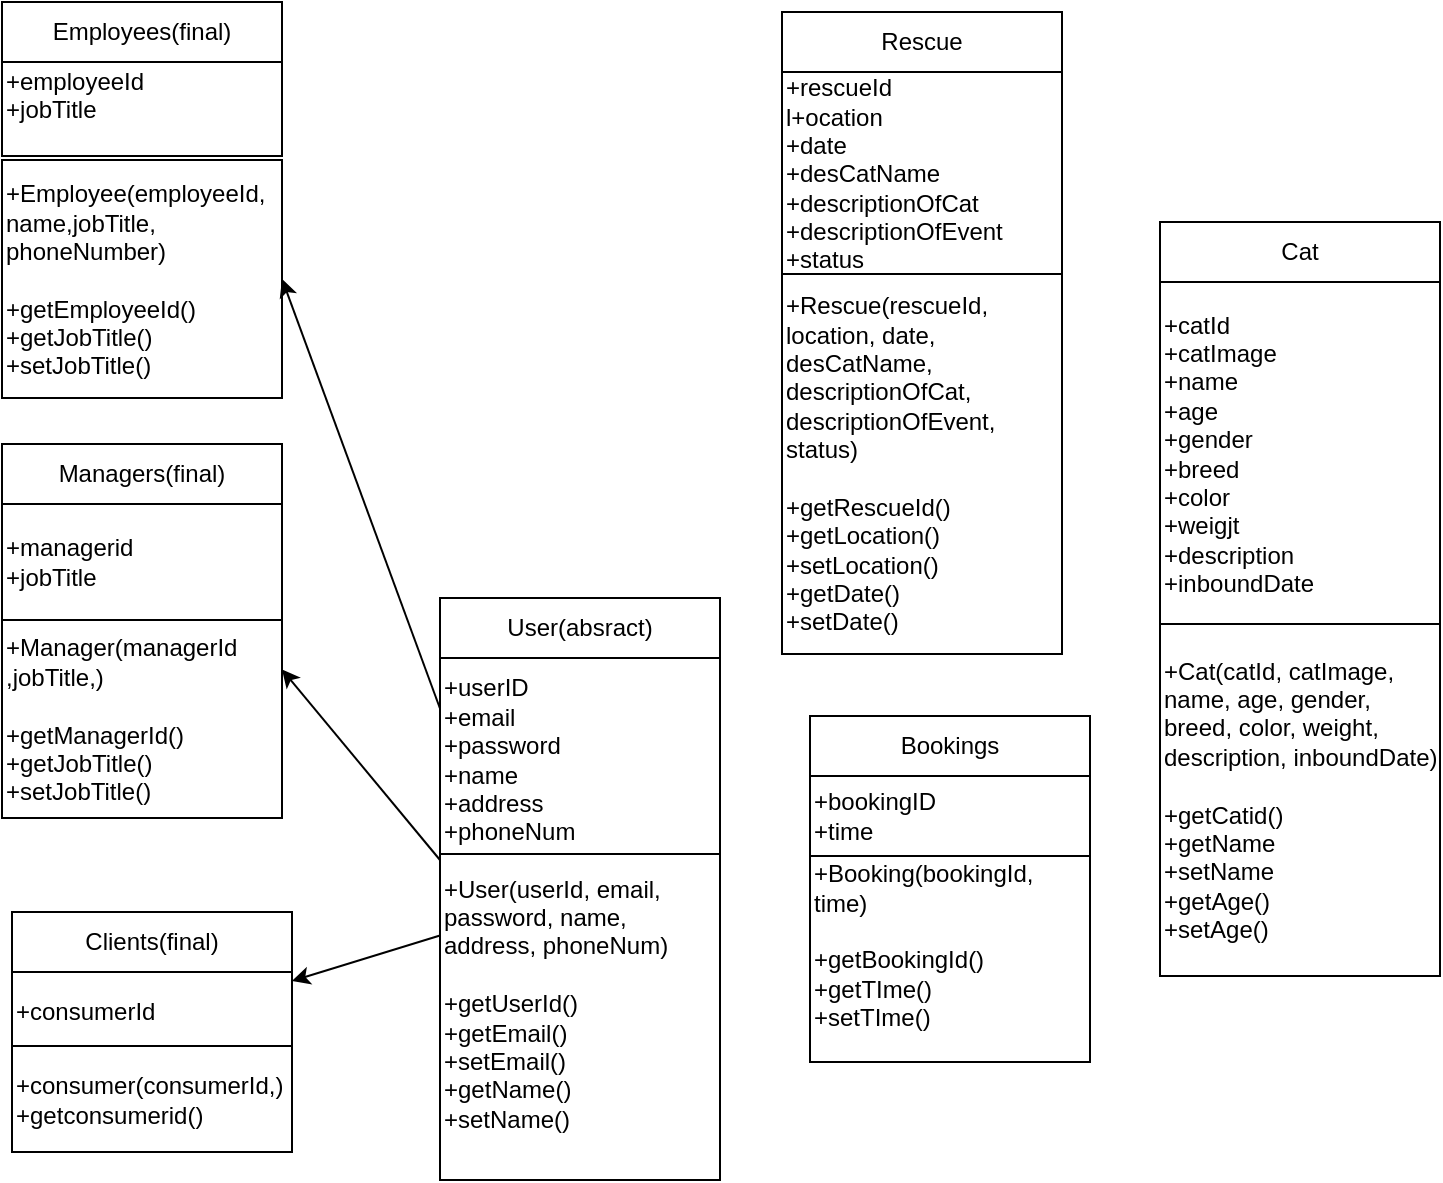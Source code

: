 <mxfile version="26.1.1">
  <diagram name="Page-1" id="BPb7KUuqTN_WfBmcmn8l">
    <mxGraphModel dx="2217" dy="1853" grid="0" gridSize="10" guides="1" tooltips="1" connect="1" arrows="1" fold="1" page="0" pageScale="1" pageWidth="850" pageHeight="1100" math="0" shadow="0">
      <root>
        <mxCell id="0" />
        <mxCell id="1" parent="0" />
        <mxCell id="NuwVipmZnlm5jZXnKbMI-6" value="User(absract)" style="swimlane;fontStyle=0;childLayout=stackLayout;horizontal=1;startSize=30;horizontalStack=0;resizeParent=1;resizeParentMax=0;resizeLast=0;collapsible=1;marginBottom=0;whiteSpace=wrap;html=1;" parent="1" vertex="1">
          <mxGeometry x="-758" y="-128" width="140" height="131" as="geometry" />
        </mxCell>
        <mxCell id="NuwVipmZnlm5jZXnKbMI-10" value="+userID&lt;div&gt;+email&lt;/div&gt;&lt;div&gt;+password&lt;/div&gt;&lt;div&gt;+name&lt;/div&gt;&lt;div&gt;+address&lt;/div&gt;&lt;div&gt;+phoneNum&lt;/div&gt;" style="rounded=0;whiteSpace=wrap;html=1;align=left;" parent="NuwVipmZnlm5jZXnKbMI-6" vertex="1">
          <mxGeometry y="30" width="140" height="101" as="geometry" />
        </mxCell>
        <mxCell id="NuwVipmZnlm5jZXnKbMI-11" style="edgeStyle=none;curved=1;rounded=0;orthogonalLoop=1;jettySize=auto;html=1;exitX=0.5;exitY=1;exitDx=0;exitDy=0;fontSize=12;startSize=8;endSize=8;" parent="NuwVipmZnlm5jZXnKbMI-6" source="NuwVipmZnlm5jZXnKbMI-10" target="NuwVipmZnlm5jZXnKbMI-10" edge="1">
          <mxGeometry relative="1" as="geometry" />
        </mxCell>
        <mxCell id="NuwVipmZnlm5jZXnKbMI-12" value="&lt;div style=&quot;&quot;&gt;&lt;span style=&quot;background-color: transparent;&quot;&gt;+User(userId, email, password, name, address, phoneNum)&lt;/span&gt;&lt;/div&gt;&lt;div style=&quot;&quot;&gt;&lt;span style=&quot;background-color: transparent;&quot;&gt;&lt;br&gt;&lt;/span&gt;&lt;/div&gt;&lt;div style=&quot;&quot;&gt;&lt;span style=&quot;background-color: transparent; color: light-dark(rgb(0, 0, 0), rgb(255, 255, 255));&quot;&gt;+getUserId()&lt;/span&gt;&lt;/div&gt;&lt;div style=&quot;&quot;&gt;+getEmail()&lt;/div&gt;&lt;div style=&quot;&quot;&gt;+setEmail()&lt;/div&gt;&lt;div style=&quot;&quot;&gt;+getName()&lt;/div&gt;&lt;div style=&quot;&quot;&gt;+setName()&lt;/div&gt;&lt;div&gt;&lt;br&gt;&lt;/div&gt;" style="rounded=0;whiteSpace=wrap;html=1;align=left;" parent="1" vertex="1">
          <mxGeometry x="-758" width="140" height="163" as="geometry" />
        </mxCell>
        <mxCell id="NuwVipmZnlm5jZXnKbMI-13" value="Bookings" style="swimlane;fontStyle=0;childLayout=stackLayout;horizontal=1;startSize=30;horizontalStack=0;resizeParent=1;resizeParentMax=0;resizeLast=0;collapsible=1;marginBottom=0;whiteSpace=wrap;html=1;" parent="1" vertex="1">
          <mxGeometry x="-573" y="-69" width="140" height="70" as="geometry" />
        </mxCell>
        <mxCell id="NuwVipmZnlm5jZXnKbMI-14" value="+bookingID&lt;br&gt;&lt;div&gt;+time&lt;/div&gt;" style="rounded=0;whiteSpace=wrap;html=1;align=left;" parent="NuwVipmZnlm5jZXnKbMI-13" vertex="1">
          <mxGeometry y="30" width="140" height="40" as="geometry" />
        </mxCell>
        <mxCell id="NuwVipmZnlm5jZXnKbMI-15" style="edgeStyle=none;curved=1;rounded=0;orthogonalLoop=1;jettySize=auto;html=1;exitX=0.5;exitY=1;exitDx=0;exitDy=0;fontSize=12;startSize=8;endSize=8;" parent="NuwVipmZnlm5jZXnKbMI-13" source="NuwVipmZnlm5jZXnKbMI-14" target="NuwVipmZnlm5jZXnKbMI-14" edge="1">
          <mxGeometry relative="1" as="geometry" />
        </mxCell>
        <mxCell id="NuwVipmZnlm5jZXnKbMI-16" value="&lt;div style=&quot;&quot;&gt;+Booking(bookingId, time)&lt;/div&gt;&lt;div style=&quot;&quot;&gt;&lt;br&gt;&lt;/div&gt;&lt;div style=&quot;&quot;&gt;+getBookingId()&lt;/div&gt;&lt;div style=&quot;&quot;&gt;+getTIme()&lt;/div&gt;&lt;div style=&quot;&quot;&gt;+setTIme()&lt;/div&gt;&lt;div style=&quot;&quot;&gt;&lt;br&gt;&lt;/div&gt;" style="rounded=0;whiteSpace=wrap;html=1;align=left;" parent="1" vertex="1">
          <mxGeometry x="-573" y="1" width="140" height="103" as="geometry" />
        </mxCell>
        <mxCell id="NuwVipmZnlm5jZXnKbMI-17" value="Cat" style="swimlane;fontStyle=0;childLayout=stackLayout;horizontal=1;startSize=30;horizontalStack=0;resizeParent=1;resizeParentMax=0;resizeLast=0;collapsible=1;marginBottom=0;whiteSpace=wrap;html=1;" parent="1" vertex="1">
          <mxGeometry x="-398" y="-316" width="140" height="201" as="geometry" />
        </mxCell>
        <mxCell id="NuwVipmZnlm5jZXnKbMI-19" style="edgeStyle=none;curved=1;rounded=0;orthogonalLoop=1;jettySize=auto;html=1;exitX=0.5;exitY=1;exitDx=0;exitDy=0;fontSize=12;startSize=8;endSize=8;" parent="NuwVipmZnlm5jZXnKbMI-17" source="NuwVipmZnlm5jZXnKbMI-18" target="NuwVipmZnlm5jZXnKbMI-18" edge="1">
          <mxGeometry relative="1" as="geometry" />
        </mxCell>
        <mxCell id="NuwVipmZnlm5jZXnKbMI-18" value="+catId&lt;div&gt;+catImage&lt;/div&gt;&lt;div&gt;+name&lt;/div&gt;&lt;div&gt;+age&lt;/div&gt;&lt;div&gt;+gender&lt;/div&gt;&lt;div&gt;+breed&lt;/div&gt;&lt;div&gt;+color&lt;/div&gt;&lt;div&gt;+weigjt&lt;/div&gt;&lt;div&gt;+description&lt;/div&gt;&lt;div&gt;+inboundDate&lt;/div&gt;" style="rounded=0;whiteSpace=wrap;html=1;align=left;" parent="NuwVipmZnlm5jZXnKbMI-17" vertex="1">
          <mxGeometry y="30" width="140" height="171" as="geometry" />
        </mxCell>
        <mxCell id="NuwVipmZnlm5jZXnKbMI-20" value="&lt;div style=&quot;&quot;&gt;+Cat(catId, catImage, name, age, gender, breed, color, weight, description, inboundDate)&lt;/div&gt;&lt;div style=&quot;&quot;&gt;&lt;br&gt;&lt;/div&gt;&lt;div style=&quot;&quot;&gt;+getCatid()&lt;/div&gt;&lt;div style=&quot;&quot;&gt;+getName&lt;/div&gt;&lt;div style=&quot;&quot;&gt;+setName&lt;/div&gt;&lt;div style=&quot;&quot;&gt;+getAge()&lt;/div&gt;&lt;div style=&quot;&quot;&gt;+setAge()&lt;/div&gt;" style="rounded=0;whiteSpace=wrap;html=1;align=left;" parent="1" vertex="1">
          <mxGeometry x="-398" y="-115" width="140" height="176" as="geometry" />
        </mxCell>
        <mxCell id="NuwVipmZnlm5jZXnKbMI-21" value="Managers(final)" style="swimlane;fontStyle=0;childLayout=stackLayout;horizontal=1;startSize=30;horizontalStack=0;resizeParent=1;resizeParentMax=0;resizeLast=0;collapsible=1;marginBottom=0;whiteSpace=wrap;html=1;" parent="1" vertex="1">
          <mxGeometry x="-977" y="-205" width="140" height="88" as="geometry" />
        </mxCell>
        <mxCell id="NuwVipmZnlm5jZXnKbMI-22" value="+managerid&lt;div&gt;+j&lt;span style=&quot;background-color: transparent; color: light-dark(rgb(0, 0, 0), rgb(255, 255, 255));&quot;&gt;obTitle&lt;/span&gt;&lt;/div&gt;" style="rounded=0;whiteSpace=wrap;html=1;align=left;" parent="NuwVipmZnlm5jZXnKbMI-21" vertex="1">
          <mxGeometry y="30" width="140" height="58" as="geometry" />
        </mxCell>
        <mxCell id="NuwVipmZnlm5jZXnKbMI-23" style="edgeStyle=none;curved=1;rounded=0;orthogonalLoop=1;jettySize=auto;html=1;exitX=0.5;exitY=1;exitDx=0;exitDy=0;fontSize=12;startSize=8;endSize=8;" parent="NuwVipmZnlm5jZXnKbMI-21" source="NuwVipmZnlm5jZXnKbMI-22" target="NuwVipmZnlm5jZXnKbMI-22" edge="1">
          <mxGeometry relative="1" as="geometry" />
        </mxCell>
        <mxCell id="NuwVipmZnlm5jZXnKbMI-24" value="&lt;div style=&quot;&quot;&gt;&lt;div&gt;+Manager(managerId&lt;/div&gt;&lt;div&gt;,jobTitle,&lt;span style=&quot;background-color: transparent; color: light-dark(rgb(0, 0, 0), rgb(255, 255, 255));&quot;&gt;)&lt;/span&gt;&lt;/div&gt;&lt;div&gt;&lt;br&gt;&lt;/div&gt;&lt;/div&gt;&lt;div style=&quot;&quot;&gt;+getManagerId()&lt;/div&gt;&lt;div style=&quot;&quot;&gt;+getJobTitle()&lt;/div&gt;&lt;div style=&quot;&quot;&gt;+setJobTitle()&lt;/div&gt;" style="rounded=0;whiteSpace=wrap;html=1;align=left;" parent="1" vertex="1">
          <mxGeometry x="-977" y="-117" width="140" height="99" as="geometry" />
        </mxCell>
        <mxCell id="NuwVipmZnlm5jZXnKbMI-25" value="Rescue" style="swimlane;fontStyle=0;childLayout=stackLayout;horizontal=1;startSize=30;horizontalStack=0;resizeParent=1;resizeParentMax=0;resizeLast=0;collapsible=1;marginBottom=0;whiteSpace=wrap;html=1;" parent="1" vertex="1">
          <mxGeometry x="-587" y="-421" width="140" height="131" as="geometry" />
        </mxCell>
        <mxCell id="NuwVipmZnlm5jZXnKbMI-26" value="+rescueId&lt;div&gt;l+ocation&lt;/div&gt;&lt;div&gt;+date&lt;/div&gt;&lt;div&gt;+desCatName&lt;/div&gt;&lt;div&gt;+descriptionOfCat&lt;/div&gt;&lt;div&gt;+descriptionOfEvent&lt;/div&gt;&lt;div&gt;+status&lt;/div&gt;" style="rounded=0;whiteSpace=wrap;html=1;align=left;" parent="NuwVipmZnlm5jZXnKbMI-25" vertex="1">
          <mxGeometry y="30" width="140" height="101" as="geometry" />
        </mxCell>
        <mxCell id="NuwVipmZnlm5jZXnKbMI-27" style="edgeStyle=none;curved=1;rounded=0;orthogonalLoop=1;jettySize=auto;html=1;exitX=0.5;exitY=1;exitDx=0;exitDy=0;fontSize=12;startSize=8;endSize=8;" parent="NuwVipmZnlm5jZXnKbMI-25" source="NuwVipmZnlm5jZXnKbMI-26" target="NuwVipmZnlm5jZXnKbMI-26" edge="1">
          <mxGeometry relative="1" as="geometry" />
        </mxCell>
        <mxCell id="NuwVipmZnlm5jZXnKbMI-28" value="&lt;div style=&quot;&quot;&gt;+Rescue(rescueId, location, date, desCatName, descriptionOfCat, descriptionOfEvent, status)&lt;/div&gt;&lt;div style=&quot;&quot;&gt;&lt;br&gt;&lt;/div&gt;&lt;div style=&quot;&quot;&gt;+getRescueId()&lt;/div&gt;&lt;div style=&quot;&quot;&gt;+getLocation()&lt;/div&gt;&lt;div style=&quot;&quot;&gt;+setLocation()&lt;/div&gt;&lt;div style=&quot;&quot;&gt;+getDate()&lt;/div&gt;&lt;div style=&quot;&quot;&gt;+setDate()&lt;/div&gt;" style="rounded=0;whiteSpace=wrap;html=1;align=left;" parent="1" vertex="1">
          <mxGeometry x="-587" y="-290" width="140" height="190" as="geometry" />
        </mxCell>
        <mxCell id="lUxtXO4XZfKJDtzL8v3r-5" value="Clients(final)" style="swimlane;fontStyle=0;childLayout=stackLayout;horizontal=1;startSize=30;horizontalStack=0;resizeParent=1;resizeParentMax=0;resizeLast=0;collapsible=1;marginBottom=0;whiteSpace=wrap;html=1;" parent="1" vertex="1">
          <mxGeometry x="-972" y="29" width="140" height="69" as="geometry" />
        </mxCell>
        <mxCell id="lUxtXO4XZfKJDtzL8v3r-6" value="+consumerId" style="rounded=0;whiteSpace=wrap;html=1;align=left;" parent="lUxtXO4XZfKJDtzL8v3r-5" vertex="1">
          <mxGeometry y="30" width="140" height="39" as="geometry" />
        </mxCell>
        <mxCell id="lUxtXO4XZfKJDtzL8v3r-7" style="edgeStyle=none;curved=1;rounded=0;orthogonalLoop=1;jettySize=auto;html=1;exitX=0.5;exitY=1;exitDx=0;exitDy=0;fontSize=12;startSize=8;endSize=8;" parent="lUxtXO4XZfKJDtzL8v3r-5" source="lUxtXO4XZfKJDtzL8v3r-6" target="lUxtXO4XZfKJDtzL8v3r-6" edge="1">
          <mxGeometry relative="1" as="geometry" />
        </mxCell>
        <mxCell id="lUxtXO4XZfKJDtzL8v3r-8" value="&lt;div style=&quot;&quot;&gt;&lt;div&gt;+consumer(consumerId,&lt;span style=&quot;background-color: transparent; color: light-dark(rgb(0, 0, 0), rgb(255, 255, 255));&quot;&gt;)&lt;/span&gt;&lt;/div&gt;&lt;/div&gt;&lt;div style=&quot;&quot;&gt;+getconsumerid()&lt;br&gt;&lt;/div&gt;" style="rounded=0;whiteSpace=wrap;html=1;align=left;" parent="1" vertex="1">
          <mxGeometry x="-972" y="96" width="140" height="53" as="geometry" />
        </mxCell>
        <mxCell id="lUxtXO4XZfKJDtzL8v3r-9" value="Employees(final)" style="swimlane;fontStyle=0;childLayout=stackLayout;horizontal=1;startSize=30;horizontalStack=0;resizeParent=1;resizeParentMax=0;resizeLast=0;collapsible=1;marginBottom=0;whiteSpace=wrap;html=1;" parent="1" vertex="1">
          <mxGeometry x="-977" y="-426" width="140" height="77" as="geometry" />
        </mxCell>
        <mxCell id="lUxtXO4XZfKJDtzL8v3r-11" style="edgeStyle=none;curved=1;rounded=0;orthogonalLoop=1;jettySize=auto;html=1;exitX=0.5;exitY=1;exitDx=0;exitDy=0;fontSize=12;startSize=8;endSize=8;" parent="lUxtXO4XZfKJDtzL8v3r-9" source="lUxtXO4XZfKJDtzL8v3r-10" target="lUxtXO4XZfKJDtzL8v3r-10" edge="1">
          <mxGeometry relative="1" as="geometry" />
        </mxCell>
        <mxCell id="lUxtXO4XZfKJDtzL8v3r-10" value="+employeeId&lt;div&gt;+j&lt;span style=&quot;background-color: transparent; color: light-dark(rgb(0, 0, 0), rgb(255, 255, 255));&quot;&gt;obTitle&lt;/span&gt;&lt;/div&gt;&lt;div&gt;&lt;br&gt;&lt;/div&gt;" style="rounded=0;whiteSpace=wrap;html=1;align=left;" parent="lUxtXO4XZfKJDtzL8v3r-9" vertex="1">
          <mxGeometry y="30" width="140" height="47" as="geometry" />
        </mxCell>
        <mxCell id="lUxtXO4XZfKJDtzL8v3r-12" value="&lt;div style=&quot;&quot;&gt;&lt;div&gt;+Employee(employeeId, name,jobTitle,&lt;/div&gt;&lt;div&gt;phoneNumber)&lt;/div&gt;&lt;div&gt;&lt;br&gt;&lt;/div&gt;&lt;/div&gt;&lt;div style=&quot;&quot;&gt;+getEmployeeId()&lt;/div&gt;&lt;div style=&quot;&quot;&gt;+getJobTitle()&lt;/div&gt;&lt;div style=&quot;&quot;&gt;+setJobTitle()&lt;/div&gt;" style="rounded=0;whiteSpace=wrap;html=1;align=left;" parent="1" vertex="1">
          <mxGeometry x="-977" y="-347" width="140" height="119" as="geometry" />
        </mxCell>
        <mxCell id="lUxtXO4XZfKJDtzL8v3r-13" style="edgeStyle=none;curved=1;rounded=0;orthogonalLoop=1;jettySize=auto;html=1;exitX=0.5;exitY=1;exitDx=0;exitDy=0;fontSize=12;startSize=8;endSize=8;" parent="1" source="lUxtXO4XZfKJDtzL8v3r-8" target="lUxtXO4XZfKJDtzL8v3r-8" edge="1">
          <mxGeometry relative="1" as="geometry" />
        </mxCell>
        <mxCell id="2AAPdXGFDxaCkMmqGYCO-7" value="" style="endArrow=classic;html=1;rounded=0;entryX=1;entryY=0.25;entryDx=0;entryDy=0;exitX=0;exitY=1;exitDx=0;exitDy=0;" edge="1" parent="1" source="NuwVipmZnlm5jZXnKbMI-10" target="NuwVipmZnlm5jZXnKbMI-24">
          <mxGeometry width="50" height="50" relative="1" as="geometry">
            <mxPoint x="-744" y="-187" as="sourcePoint" />
            <mxPoint x="-747" y="-31" as="targetPoint" />
          </mxGeometry>
        </mxCell>
        <mxCell id="2AAPdXGFDxaCkMmqGYCO-8" value="" style="endArrow=classic;html=1;rounded=0;exitX=0;exitY=0.25;exitDx=0;exitDy=0;entryX=1;entryY=0.5;entryDx=0;entryDy=0;" edge="1" parent="1" source="NuwVipmZnlm5jZXnKbMI-12" target="lUxtXO4XZfKJDtzL8v3r-5">
          <mxGeometry width="50" height="50" relative="1" as="geometry">
            <mxPoint x="-797" y="19" as="sourcePoint" />
            <mxPoint x="-747" y="-31" as="targetPoint" />
          </mxGeometry>
        </mxCell>
        <mxCell id="2AAPdXGFDxaCkMmqGYCO-32" value="" style="endArrow=classic;html=1;rounded=0;entryX=1;entryY=0.5;entryDx=0;entryDy=0;exitX=0;exitY=0.25;exitDx=0;exitDy=0;" edge="1" parent="1" source="NuwVipmZnlm5jZXnKbMI-10" target="lUxtXO4XZfKJDtzL8v3r-12">
          <mxGeometry width="50" height="50" relative="1" as="geometry">
            <mxPoint x="-743" y="-310" as="sourcePoint" />
            <mxPoint x="-496" y="-6" as="targetPoint" />
          </mxGeometry>
        </mxCell>
      </root>
    </mxGraphModel>
  </diagram>
</mxfile>
